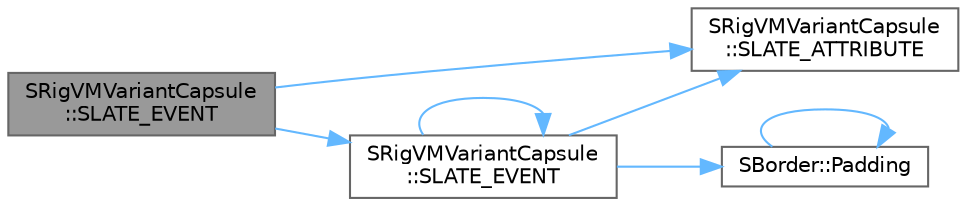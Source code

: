 digraph "SRigVMVariantCapsule::SLATE_EVENT"
{
 // INTERACTIVE_SVG=YES
 // LATEX_PDF_SIZE
  bgcolor="transparent";
  edge [fontname=Helvetica,fontsize=10,labelfontname=Helvetica,labelfontsize=10];
  node [fontname=Helvetica,fontsize=10,shape=box,height=0.2,width=0.4];
  rankdir="LR";
  Node1 [id="Node000001",label="SRigVMVariantCapsule\l::SLATE_EVENT",height=0.2,width=0.4,color="gray40", fillcolor="grey60", style="filled", fontcolor="black",tooltip=" "];
  Node1 -> Node2 [id="edge1_Node000001_Node000002",color="steelblue1",style="solid",tooltip=" "];
  Node2 [id="Node000002",label="SRigVMVariantCapsule\l::SLATE_ATTRIBUTE",height=0.2,width=0.4,color="grey40", fillcolor="white", style="filled",URL="$d9/d2c/classSRigVMVariantCapsule.html#a5bd80c709b61b82b854703e69a8a418f",tooltip=" "];
  Node1 -> Node3 [id="edge2_Node000001_Node000003",color="steelblue1",style="solid",tooltip=" "];
  Node3 [id="Node000003",label="SRigVMVariantCapsule\l::SLATE_EVENT",height=0.2,width=0.4,color="grey40", fillcolor="white", style="filled",URL="$d9/d2c/classSRigVMVariantCapsule.html#a24b75f314abefcef97c0fae68c278ef8",tooltip=" "];
  Node3 -> Node4 [id="edge3_Node000003_Node000004",color="steelblue1",style="solid",tooltip=" "];
  Node4 [id="Node000004",label="SBorder::Padding",height=0.2,width=0.4,color="grey40", fillcolor="white", style="filled",URL="$d2/d51/classSBorder.html#a7340fb5fcceb566ea42bc68c792657f5",tooltip=" "];
  Node4 -> Node4 [id="edge4_Node000004_Node000004",color="steelblue1",style="solid",tooltip=" "];
  Node3 -> Node2 [id="edge5_Node000003_Node000002",color="steelblue1",style="solid",tooltip=" "];
  Node3 -> Node3 [id="edge6_Node000003_Node000003",color="steelblue1",style="solid",tooltip=" "];
}
